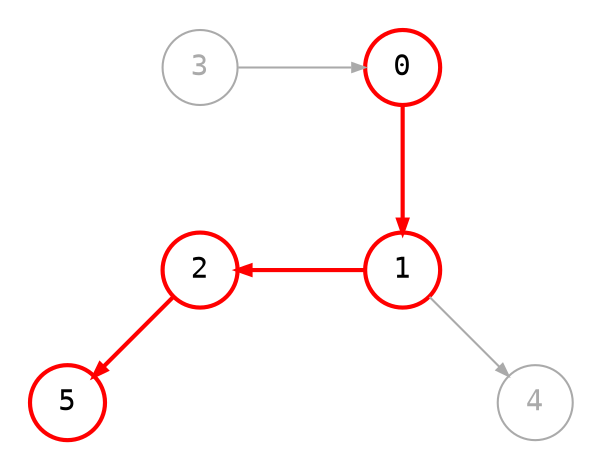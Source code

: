 digraph {
    node [shape=circle, fontname="monospace"];
    edge [arrowsize=0.6, fontname="monospace", fontsize=9];
    layout=circo;
    scale=1.0;
    normalize=true;
    pad=0.2;
    splines=line

    3 [color="#aaaaaa", fontcolor="#aaaaaa"];
    0, 1, 2 [style=bold, color=red];
    4 [color="#aaaaaa", fontcolor="#aaaaaa"];
    5 [style=bold, color=red];

    0 -> 1 [style=bold, color=red];
    3 -> 0 [color="#aaaaaa"];
    1 -> 2 [style=bold, color=red];
    2 -> 3 [style=invis];
    1 -> 4 [color="#aaaaaa"];
    2 -> 5 [style=bold, color=red];
}